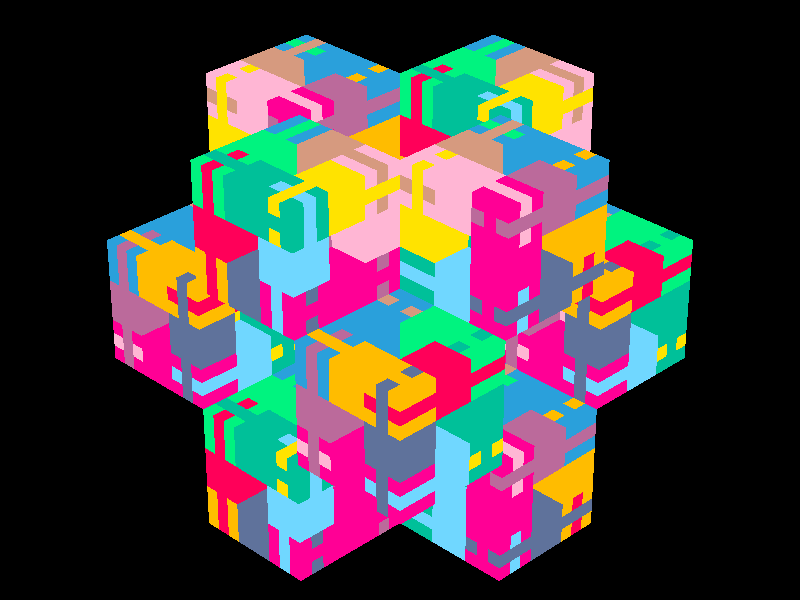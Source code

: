 #include "colors.inc"

global_settings {
	ambient_light rgb <0.666667, 0.666667, 0.666667>
	irid_wavelength rgb <0.999767, 0.147190, 0.000000>
	assumed_gamma 1.0	
}


camera {
	perspective 
	location z * -50
	right x * 1
	up y * 3/4
	angle 20
	look_at < 0.0, 0.0, 0.0>
	rotate x * 30
	rotate y * 45
}

light_source {
	<-38, 80, -20>
	rgb <1.000000, 1.000000, 1.000000> * 1.0
}


#declare NumParts = 12;

#declare Connector = array[3];

#declare Connector[0] = union {
	box {
		<-1/2, -1/6, -1/6>, <1/2, 1/6, 1/6>
		translate z * -1/3
	}
	box {
		<-1/2, -1/6, -1/6>, <1/2, 1/6, 1/6>
		translate z * 1/3
	}
}
#declare Connector[1] = union {
	box {
		<-1/2, -1/6, -1/6>, <1/2, 1/6, 1/6>
		translate z * -1/3
	}
	box {
		<-1/2, -1/6, -1/6>, <1/2, 1/6, 1/6>
		translate z * 1/3
	}
	box {
		<-1/6, -1/6, -1/2>, <1/6. 1/6, 1/2>
	}
}
#declare Connector[2] = union {
	#for (I, 0, 1)
		union {
			box {
				<-1/2, -1/2, -1/6>, <-1/6, 1/2, 1/6>
			}
			box {
				<1/6, -1/2, -1/6>, <1/2, 1/2, 1/6>
			}
			box {
				<-1/2, -1/6, -1/6>, <1/2, 1/6, 1/6>
			}
			translate z * (2 * I - 1) / 3
		}
	#end
}


#declare PartConnector = array[NumParts][2];

#declare PartConnector[0][0] = 0;
#declare PartConnector[0][1] = 0;
#declare PartConnector[1][0] = 0;
#declare PartConnector[1][1] = 1;
#declare PartConnector[2][0] = 2 + 3;
#declare PartConnector[2][1] = 0;
#declare PartConnector[3][0] = 1;
#declare PartConnector[3][1] = 0 + 3;

#declare PartConnector[4][0] = 2;
#declare PartConnector[4][1] = 2;
#declare PartConnector[5][0] = 0 + 3;
#declare PartConnector[5][1] = 0;
#declare PartConnector[6][0] = 2;
#declare PartConnector[6][1] = 0;
#declare PartConnector[7][0] = 2;
#declare PartConnector[7][1] = 1 + 3;

#declare PartConnector[8][0] = 1;
#declare PartConnector[8][1] = 1 + 3;
#declare PartConnector[9][0] = 1;
#declare PartConnector[9][1] = 1;
#declare PartConnector[10][0] = 1;
#declare PartConnector[10][1] = 2;
#declare PartConnector[11][0] = 2;
#declare PartConnector[11][1] = 2 + 3;

#macro hex2rgb(hexString)
	#macro hex2dec (hexChar)
		#local V = asc(strupr(hexChar));
		(V > 64 ? V - 55 : V - 48)
	#end

	<
		16*hex2dec(substr(hexString, 1, 1))+hex2dec(substr(hexString, 2, 1)),
		16*hex2dec(substr(hexString, 3, 1))+hex2dec(substr(hexString, 4, 1)),
		16*hex2dec(substr(hexString, 5, 1))+hex2dec(substr(hexString, 6, 1))
	> / 255
#end

#declare PartColor = array[NumParts];

#declare PartColor[0] = hex2rgb("1d2b53");
#declare PartColor[1] = hex2rgb("7e2553");
#declare PartColor[2] = hex2rgb("008751");
#declare PartColor[3] = hex2rgb("ab5236");

#declare PartColor[4] = hex2rgb("ff004d");
#declare PartColor[5] = hex2rgb("ffc300"); // hex2rgb("ffa300");
#declare PartColor[6] = hex2rgb("ff8000"); // hex2rgb("ffec27");
#declare PartColor[7] = hex2rgb("00e436");

#declare PartColor[8] = hex2rgb("29adff");
#declare PartColor[9] = <1, 0, 0.1>;
#declare PartColor[10] = hex2rgb("ff77a8");
#declare PartColor[11] = hex2rgb("065ab5");


#macro OrientationForRod(N, D)
	transform {
		translate <0, -1 + 2 * mod(N, 2), -1 + 2 * mod(div(N, 2), 2)> * D

		#for (I, 0, div(N, 4) - 1)
			rotate x * 90
			rotate z * 90 
		#end
	}
#end

#macro Part(N)
	union {
		box {
			<-0.5, -0.5, -0.5>, <0.5, 0.5, 0.5>
		}
		#for (I, 0, 1)
			object {
				Connector[mod(PartConnector[N][I], 3)]
				rotate x * 90 * div(PartConnector[N][I], 3)
				translate x * (-1 + 2 * I)
			}
		#end
	}
#end

//#debug concat("V =", vstr(3, PartColor[4], ", ", 0, 2), "\n")

//#for (K, 0, 11)
//	union {
		#for (J, 0, 11)
			union {
				#for (I, 0, NumParts - 1)
					object {
						Part(I)
						pigment { color rgb PartColor[I] }
						OrientationForRod(I, 1)
					}
				#end
				OrientationForRod(J, 3)
			}
		#end
//		OrientationForRod(K, 9)
//	}
//#end

